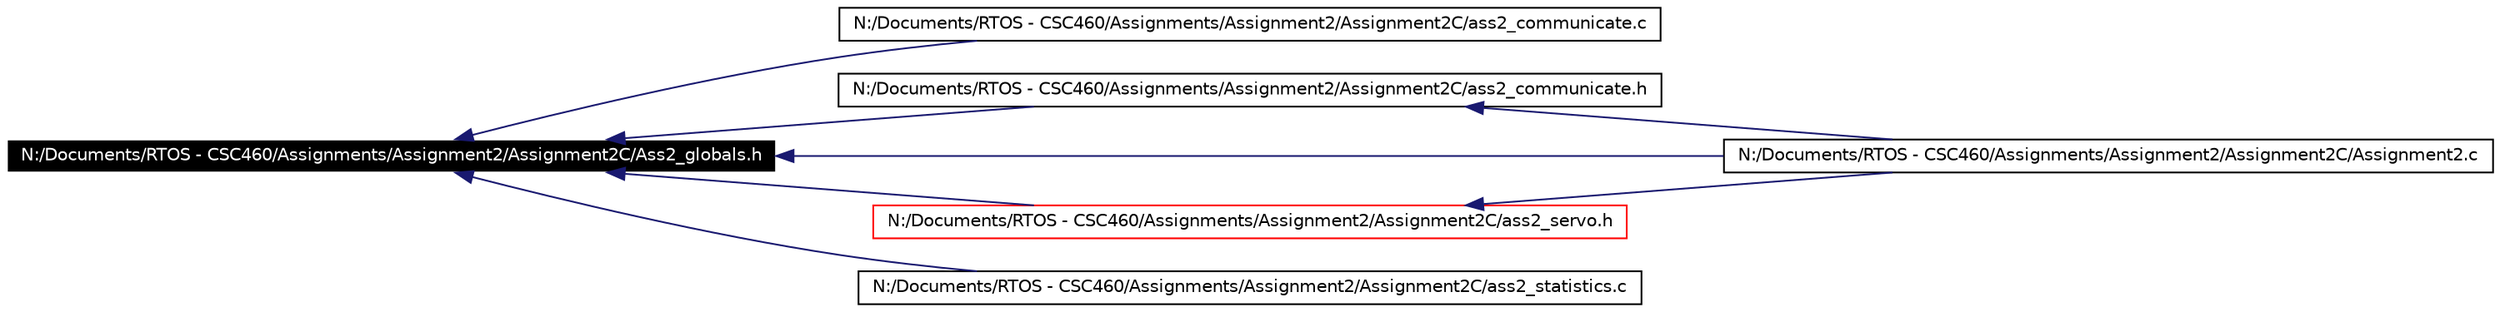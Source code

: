 digraph G
{
  edge [fontname="Helvetica",fontsize=10,labelfontname="Helvetica",labelfontsize=10];
  node [fontname="Helvetica",fontsize=10,shape=record];
  rankdir=LR;
  Node1 [label="N:/Documents/RTOS - CSC460/Assignments/Assignment2/Assignment2C/Ass2_globals.h",height=0.2,width=0.4,color="white", fillcolor="black", style="filled" fontcolor="white"];
  Node1 -> Node2 [dir=back,color="midnightblue",fontsize=10,style="solid",fontname="Helvetica"];
  Node2 [label="N:/Documents/RTOS - CSC460/Assignments/Assignment2/Assignment2C/ass2_communicate.c",height=0.2,width=0.4,color="black", fillcolor="white", style="filled",URL="$ass2__communicate_8c.html"];
  Node1 -> Node3 [dir=back,color="midnightblue",fontsize=10,style="solid",fontname="Helvetica"];
  Node3 [label="N:/Documents/RTOS - CSC460/Assignments/Assignment2/Assignment2C/ass2_communicate.h",height=0.2,width=0.4,color="black", fillcolor="white", style="filled",URL="$ass2__communicate_8h.html"];
  Node3 -> Node4 [dir=back,color="midnightblue",fontsize=10,style="solid",fontname="Helvetica"];
  Node4 [label="N:/Documents/RTOS - CSC460/Assignments/Assignment2/Assignment2C/Assignment2.c",height=0.2,width=0.4,color="black", fillcolor="white", style="filled",URL="$_assignment2_8c.html"];
  Node1 -> Node5 [dir=back,color="midnightblue",fontsize=10,style="solid",fontname="Helvetica"];
  Node5 [label="N:/Documents/RTOS - CSC460/Assignments/Assignment2/Assignment2C/ass2_servo.h",height=0.2,width=0.4,color="red", fillcolor="white", style="filled",URL="$ass2__servo_8h.html"];
  Node5 -> Node4 [dir=back,color="midnightblue",fontsize=10,style="solid",fontname="Helvetica"];
  Node1 -> Node6 [dir=back,color="midnightblue",fontsize=10,style="solid",fontname="Helvetica"];
  Node6 [label="N:/Documents/RTOS - CSC460/Assignments/Assignment2/Assignment2C/ass2_statistics.c",height=0.2,width=0.4,color="black", fillcolor="white", style="filled",URL="$ass2__statistics_8c.html"];
  Node1 -> Node4 [dir=back,color="midnightblue",fontsize=10,style="solid",fontname="Helvetica"];
}
